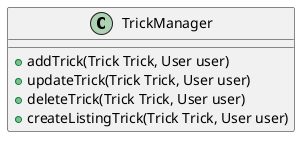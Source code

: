 @startuml TrickManager

Class TrickManager {

    + addTrick(Trick Trick, User user)
    + updateTrick(Trick Trick, User user)
    + deleteTrick(Trick Trick, User user)
    + createListingTrick(Trick Trick, User user)

}